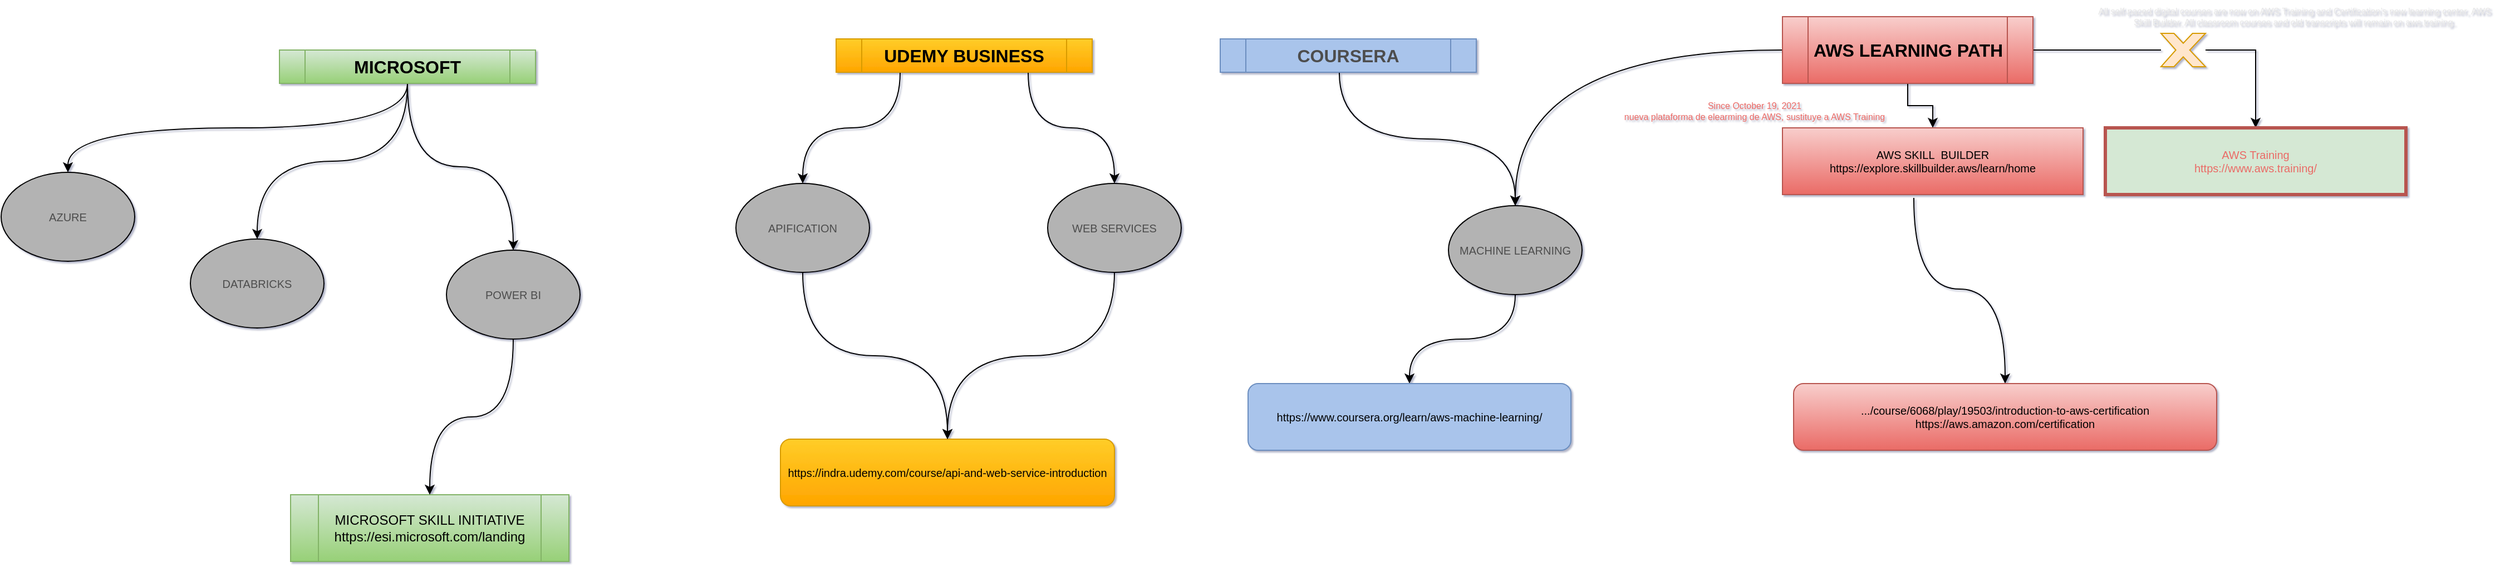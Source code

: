 <mxfile compressed="true" version="16.1.2" type="github"><diagram id="KEv1M6iN3db5MiAupULR" name="Page-1"><mxGraphModel dx="3356" dy="927" grid="1" gridSize="10" guides="1" tooltips="1" connect="1" arrows="1" fold="1" page="1" pageScale="1" pageWidth="850" pageHeight="1100" math="0" shadow="1"><root><mxCell id="0"/><mxCell id="1" parent="0"/><mxCell id="sYqm0jYEy3haPevt1rFF-3" value="" style="edgeStyle=orthogonalEdgeStyle;rounded=0;orthogonalLoop=1;jettySize=auto;html=1;exitX=0.5;exitY=1;exitDx=0;exitDy=0;" parent="1" source="nZc_73Oy2-s8aW7Hdju8-3" target="sYqm0jYEy3haPevt1rFF-2" edge="1"><mxGeometry relative="1" as="geometry"><mxPoint x="410" y="90" as="sourcePoint"/></mxGeometry></mxCell><mxCell id="sYqm0jYEy3haPevt1rFF-6" style="edgeStyle=orthogonalEdgeStyle;rounded=0;orthogonalLoop=1;jettySize=auto;html=1;startArrow=none;" parent="1" source="sYqm0jYEy3haPevt1rFF-7" target="sYqm0jYEy3haPevt1rFF-5" edge="1"><mxGeometry relative="1" as="geometry"><mxPoint x="500" y="60" as="targetPoint"/><Array as="points"><mxPoint x="635" y="60"/></Array></mxGeometry></mxCell><mxCell id="sYqm0jYEy3haPevt1rFF-2" value="AWS SKILL&amp;nbsp; BUILDER&lt;br style=&quot;font-size: 10px;&quot;&gt;https://explore.skillbuilder.aws/learn/home" style="rounded=0;whiteSpace=wrap;html=1;fontSize=10;fillColor=#f8cecc;strokeColor=#b85450;gradientColor=#ea6b66;fontColor=#000000;" parent="1" vertex="1"><mxGeometry x="210" y="130" width="270" height="60" as="geometry"/></mxCell><mxCell id="sYqm0jYEy3haPevt1rFF-4" value="Since October 19, 2021&lt;br style=&quot;font-size: 8px;&quot;&gt;nueva plataforma de elearming de AWS, sustituye a AWS Training" style="text;html=1;strokeColor=none;fillColor=none;align=center;verticalAlign=middle;whiteSpace=wrap;rounded=0;fontSize=8;fontColor=#EA6B66;" parent="1" vertex="1"><mxGeometry x="60" y="100" width="250" height="30" as="geometry"/></mxCell><mxCell id="nZc_73Oy2-s8aW7Hdju8-2" style="edgeStyle=orthogonalEdgeStyle;rounded=0;orthogonalLoop=1;jettySize=auto;html=1;exitX=0.437;exitY=1.05;exitDx=0;exitDy=0;entryX=0.5;entryY=0;entryDx=0;entryDy=0;fontSize=8;fontColor=#4D4D4D;exitPerimeter=0;curved=1;" parent="1" source="sYqm0jYEy3haPevt1rFF-2" target="nZc_73Oy2-s8aW7Hdju8-1" edge="1"><mxGeometry relative="1" as="geometry"/></mxCell><mxCell id="sYqm0jYEy3haPevt1rFF-5" value="AWS Training&lt;br style=&quot;font-size: 10px;&quot;&gt;https://www.aws.training/" style="rounded=0;whiteSpace=wrap;html=1;fillColor=#D5E8D4;strokeColor=#b85450;fontColor=#EA6B66;fontSize=10;strokeWidth=3;" parent="1" vertex="1"><mxGeometry x="500" y="130" width="270" height="60" as="geometry"/></mxCell><mxCell id="sYqm0jYEy3haPevt1rFF-7" value="" style="verticalLabelPosition=bottom;verticalAlign=top;html=1;shape=mxgraph.basic.x;fillColor=#ffe6cc;strokeColor=#d79b00;" parent="1" vertex="1"><mxGeometry x="550" y="45" width="40" height="30" as="geometry"/></mxCell><mxCell id="sYqm0jYEy3haPevt1rFF-9" value="" style="edgeStyle=orthogonalEdgeStyle;rounded=0;orthogonalLoop=1;jettySize=auto;html=1;endArrow=none;exitX=1;exitY=0.5;exitDx=0;exitDy=0;" parent="1" source="nZc_73Oy2-s8aW7Hdju8-3" target="sYqm0jYEy3haPevt1rFF-7" edge="1"><mxGeometry relative="1" as="geometry"><mxPoint x="635" y="130" as="targetPoint"/><mxPoint x="470" y="60" as="sourcePoint"/></mxGeometry></mxCell><mxCell id="sYqm0jYEy3haPevt1rFF-10" value="All self-paced digital courses are now on AWS Training and Certification’s new learning center, AWS Skill Builder. All classroom courses and old transcripts will remain on aws.training." style="text;html=1;strokeColor=none;fillColor=none;align=center;verticalAlign=middle;whiteSpace=wrap;rounded=0;fontColor=#E6E6E6;fontSize=8;" parent="1" vertex="1"><mxGeometry x="490" y="15" width="360" height="30" as="geometry"/></mxCell><mxCell id="nZc_73Oy2-s8aW7Hdju8-1" value=".../course/6068/play/19503/introduction-to-aws-certification&lt;br&gt;https://aws.amazon.com/certification" style="rounded=1;whiteSpace=wrap;html=1;fontSize=10;fillColor=#f8cecc;gradientColor=#ea6b66;strokeColor=#b85450;fontColor=#000000;" parent="1" vertex="1"><mxGeometry x="220" y="360" width="380" height="60" as="geometry"/></mxCell><mxCell id="l-BeWW_Nfe_I3PWUTiG--12" style="edgeStyle=orthogonalEdgeStyle;curved=1;orthogonalLoop=1;jettySize=auto;html=1;exitX=0;exitY=0.5;exitDx=0;exitDy=0;fontSize=10;fontColor=#000000;entryX=0.5;entryY=0;entryDx=0;entryDy=0;" edge="1" parent="1" source="nZc_73Oy2-s8aW7Hdju8-3" target="nZc_73Oy2-s8aW7Hdju8-16"><mxGeometry relative="1" as="geometry"><mxPoint x="-10" y="190" as="targetPoint"/></mxGeometry></mxCell><mxCell id="nZc_73Oy2-s8aW7Hdju8-3" value="AWS LEARNING PATH" style="shape=process;whiteSpace=wrap;html=1;backgroundOutline=1;fontSize=16;fontStyle=1;fillColor=#f8cecc;strokeColor=#b85450;gradientColor=#ea6b66;fontColor=#000000;" parent="1" vertex="1"><mxGeometry x="210" y="30" width="225" height="60" as="geometry"/></mxCell><mxCell id="nZc_73Oy2-s8aW7Hdju8-17" style="edgeStyle=orthogonalEdgeStyle;curved=1;rounded=0;orthogonalLoop=1;jettySize=auto;html=1;exitX=0.465;exitY=1;exitDx=0;exitDy=0;entryX=0.5;entryY=0;entryDx=0;entryDy=0;labelBorderColor=#000000;fontSize=10;fontColor=#4D4D4D;exitPerimeter=0;" parent="1" source="nZc_73Oy2-s8aW7Hdju8-4" target="nZc_73Oy2-s8aW7Hdju8-16" edge="1"><mxGeometry relative="1" as="geometry"/></mxCell><mxCell id="nZc_73Oy2-s8aW7Hdju8-4" value="COURSERA&lt;br style=&quot;font-size: 16px;&quot;&gt;" style="shape=process;whiteSpace=wrap;html=1;backgroundOutline=1;fontSize=16;fontStyle=1;fillColor=#A9C4EB;strokeColor=#6c8ebf;fontColor=#4D4D4D;" parent="1" vertex="1"><mxGeometry x="-295" y="50" width="230" height="30" as="geometry"/></mxCell><mxCell id="nZc_73Oy2-s8aW7Hdju8-9" style="edgeStyle=orthogonalEdgeStyle;rounded=0;orthogonalLoop=1;jettySize=auto;html=1;exitX=0.25;exitY=1;exitDx=0;exitDy=0;fontSize=10;fontColor=#4D4D4D;labelBorderColor=#000000;curved=1;" parent="1" source="nZc_73Oy2-s8aW7Hdju8-5" target="nZc_73Oy2-s8aW7Hdju8-11" edge="1"><mxGeometry relative="1" as="geometry"/></mxCell><mxCell id="nZc_73Oy2-s8aW7Hdju8-13" style="edgeStyle=orthogonalEdgeStyle;rounded=0;orthogonalLoop=1;jettySize=auto;html=1;exitX=0.75;exitY=1;exitDx=0;exitDy=0;fontSize=10;fontColor=#4D4D4D;curved=1;" parent="1" source="nZc_73Oy2-s8aW7Hdju8-5" target="nZc_73Oy2-s8aW7Hdju8-12" edge="1"><mxGeometry relative="1" as="geometry"/></mxCell><mxCell id="nZc_73Oy2-s8aW7Hdju8-5" value="UDEMY BUSINESS" style="shape=process;whiteSpace=wrap;html=1;backgroundOutline=1;fontSize=16;fontStyle=1;fillColor=#ffcd28;strokeColor=#d79b00;gradientColor=#ffa500;fontColor=#000000;" parent="1" vertex="1"><mxGeometry x="-640" y="50" width="230" height="30" as="geometry"/></mxCell><mxCell id="nZc_73Oy2-s8aW7Hdju8-8" value="&lt;span&gt;https://indra.udemy.com/course/api-and-web-service-introduction&lt;/span&gt;" style="rounded=1;whiteSpace=wrap;html=1;fontSize=10;fillColor=#ffcd28;gradientColor=#ffa500;strokeColor=#d79b00;fontColor=#000000;" parent="1" vertex="1"><mxGeometry x="-690" y="410" width="300" height="60" as="geometry"/></mxCell><mxCell id="nZc_73Oy2-s8aW7Hdju8-15" style="edgeStyle=orthogonalEdgeStyle;rounded=0;orthogonalLoop=1;jettySize=auto;html=1;exitX=0.5;exitY=1;exitDx=0;exitDy=0;fontSize=10;fontColor=#4D4D4D;entryX=0.5;entryY=0;entryDx=0;entryDy=0;curved=1;" parent="1" source="nZc_73Oy2-s8aW7Hdju8-11" target="nZc_73Oy2-s8aW7Hdju8-8" edge="1"><mxGeometry relative="1" as="geometry"><mxPoint x="-410" y="310" as="targetPoint"/></mxGeometry></mxCell><mxCell id="nZc_73Oy2-s8aW7Hdju8-11" value="APIFICATION" style="ellipse;whiteSpace=wrap;html=1;fontSize=10;fontColor=#4D4D4D;fillColor=#B3B3B3;" parent="1" vertex="1"><mxGeometry x="-730" y="180" width="120" height="80" as="geometry"/></mxCell><mxCell id="nZc_73Oy2-s8aW7Hdju8-14" style="edgeStyle=orthogonalEdgeStyle;rounded=0;orthogonalLoop=1;jettySize=auto;html=1;exitX=0.5;exitY=1;exitDx=0;exitDy=0;entryX=0.5;entryY=0;entryDx=0;entryDy=0;fontSize=10;fontColor=#4D4D4D;curved=1;" parent="1" source="nZc_73Oy2-s8aW7Hdju8-12" target="nZc_73Oy2-s8aW7Hdju8-8" edge="1"><mxGeometry relative="1" as="geometry"/></mxCell><mxCell id="nZc_73Oy2-s8aW7Hdju8-12" value="WEB SERVICES" style="ellipse;whiteSpace=wrap;html=1;fontSize=10;fontColor=#4D4D4D;fillColor=#B3B3B3;" parent="1" vertex="1"><mxGeometry x="-450" y="180" width="120" height="80" as="geometry"/></mxCell><mxCell id="l-BeWW_Nfe_I3PWUTiG--11" style="edgeStyle=orthogonalEdgeStyle;curved=1;orthogonalLoop=1;jettySize=auto;html=1;exitX=0.5;exitY=1;exitDx=0;exitDy=0;entryX=0.5;entryY=0;entryDx=0;entryDy=0;fontSize=10;fontColor=#000000;" edge="1" parent="1" source="nZc_73Oy2-s8aW7Hdju8-16" target="l-BeWW_Nfe_I3PWUTiG--10"><mxGeometry relative="1" as="geometry"/></mxCell><mxCell id="nZc_73Oy2-s8aW7Hdju8-16" value="MACHINE LEARNING" style="ellipse;whiteSpace=wrap;html=1;fontSize=10;fontColor=#4D4D4D;fillColor=#B3B3B3;" parent="1" vertex="1"><mxGeometry x="-90" y="200" width="120" height="80" as="geometry"/></mxCell><UserObject label="MICROSOFT SKILL INITIATIVE https://esi.microsoft.com/landing" link="https://esi.microsoft.com/landing" id="l-BeWW_Nfe_I3PWUTiG--1"><mxCell style="shape=process;whiteSpace=wrap;html=1;backgroundOutline=1;fillColor=#d5e8d4;strokeColor=#82b366;gradientColor=#97d077;fontColor=#000000;" vertex="1" parent="1"><mxGeometry x="-1130" y="460" width="250" height="60" as="geometry"/></mxCell></UserObject><mxCell id="l-BeWW_Nfe_I3PWUTiG--4" style="edgeStyle=orthogonalEdgeStyle;orthogonalLoop=1;jettySize=auto;html=1;entryX=0.5;entryY=0;entryDx=0;entryDy=0;fontColor=#4D4D4D;curved=1;exitX=0.5;exitY=1;exitDx=0;exitDy=0;" edge="1" parent="1" source="l-BeWW_Nfe_I3PWUTiG--3" target="l-BeWW_Nfe_I3PWUTiG--1"><mxGeometry relative="1" as="geometry"/></mxCell><mxCell id="l-BeWW_Nfe_I3PWUTiG--5" style="edgeStyle=orthogonalEdgeStyle;curved=1;orthogonalLoop=1;jettySize=auto;html=1;exitX=0.5;exitY=1;exitDx=0;exitDy=0;entryX=0.5;entryY=0;entryDx=0;entryDy=0;fontColor=#4D4D4D;" edge="1" parent="1" source="l-BeWW_Nfe_I3PWUTiG--2" target="l-BeWW_Nfe_I3PWUTiG--3"><mxGeometry relative="1" as="geometry"/></mxCell><mxCell id="l-BeWW_Nfe_I3PWUTiG--8" style="edgeStyle=orthogonalEdgeStyle;curved=1;orthogonalLoop=1;jettySize=auto;html=1;exitX=0.5;exitY=1;exitDx=0;exitDy=0;entryX=0.5;entryY=0;entryDx=0;entryDy=0;fontSize=14;fontColor=#000000;" edge="1" parent="1" source="l-BeWW_Nfe_I3PWUTiG--2" target="l-BeWW_Nfe_I3PWUTiG--6"><mxGeometry relative="1" as="geometry"/></mxCell><mxCell id="l-BeWW_Nfe_I3PWUTiG--9" style="edgeStyle=orthogonalEdgeStyle;curved=1;orthogonalLoop=1;jettySize=auto;html=1;exitX=0.5;exitY=1;exitDx=0;exitDy=0;fontSize=14;fontColor=#000000;" edge="1" parent="1" source="l-BeWW_Nfe_I3PWUTiG--2" target="l-BeWW_Nfe_I3PWUTiG--7"><mxGeometry relative="1" as="geometry"/></mxCell><mxCell id="l-BeWW_Nfe_I3PWUTiG--2" value="MICROSOFT" style="shape=process;whiteSpace=wrap;html=1;backgroundOutline=1;fontSize=16;fontStyle=1;fillColor=#d5e8d4;strokeColor=#82b366;gradientColor=#97d077;fontColor=#000000;" vertex="1" parent="1"><mxGeometry x="-1140" y="60" width="230" height="30" as="geometry"/></mxCell><mxCell id="l-BeWW_Nfe_I3PWUTiG--3" value="POWER BI" style="ellipse;whiteSpace=wrap;html=1;fontSize=10;fontColor=#4D4D4D;fillColor=#B3B3B3;" vertex="1" parent="1"><mxGeometry x="-990" y="240" width="120" height="80" as="geometry"/></mxCell><mxCell id="l-BeWW_Nfe_I3PWUTiG--6" value="DATABRICKS" style="ellipse;whiteSpace=wrap;html=1;fontSize=10;fontColor=#4D4D4D;fillColor=#B3B3B3;" vertex="1" parent="1"><mxGeometry x="-1220" y="230" width="120" height="80" as="geometry"/></mxCell><mxCell id="l-BeWW_Nfe_I3PWUTiG--7" value="AZURE" style="ellipse;whiteSpace=wrap;html=1;fontSize=10;fontColor=#4D4D4D;fillColor=#B3B3B3;" vertex="1" parent="1"><mxGeometry x="-1390" y="170" width="120" height="80" as="geometry"/></mxCell><UserObject label="https://www.coursera.org/learn/aws-machine-learning/" link="https://www.coursera.org/learn/aws-machine-learning/home/welcome" id="l-BeWW_Nfe_I3PWUTiG--10"><mxCell style="rounded=1;whiteSpace=wrap;html=1;fontSize=10;fontColor=#000000;strokeColor=#6C8EBF;fillColor=#A9C4EB;gradientColor=none;" vertex="1" parent="1"><mxGeometry x="-270" y="360" width="290" height="60" as="geometry"/></mxCell></UserObject></root></mxGraphModel></diagram></mxfile>